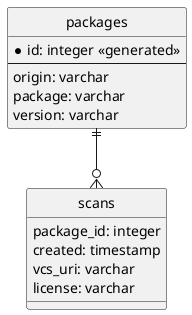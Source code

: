 @startuml

' Config ERD diagram
hide circle
skinparam linetype ortho

entity packages {
    *id: integer <<generated>>
    ---
    origin: varchar
    package: varchar
    version: varchar
}

entity scans {
    package_id: integer
    created: timestamp
    vcs_uri: varchar
    license: varchar
}

packages ||--o{ scans
@enduml
